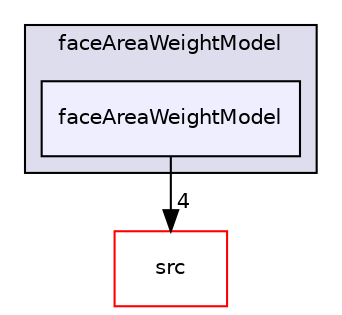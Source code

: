 digraph "applications/utilities/mesh/generation/foamyMesh/conformalVoronoiMesh/faceAreaWeightModel/faceAreaWeightModel" {
  bgcolor=transparent;
  compound=true
  node [ fontsize="10", fontname="Helvetica"];
  edge [ labelfontsize="10", labelfontname="Helvetica"];
  subgraph clusterdir_d9ce549976e20fb84d51fe6d9a6d993a {
    graph [ bgcolor="#ddddee", pencolor="black", label="faceAreaWeightModel" fontname="Helvetica", fontsize="10", URL="dir_d9ce549976e20fb84d51fe6d9a6d993a.html"]
  dir_4e5b9063b247b12e10130e95cd44fe00 [shape=box, label="faceAreaWeightModel", style="filled", fillcolor="#eeeeff", pencolor="black", URL="dir_4e5b9063b247b12e10130e95cd44fe00.html"];
  }
  dir_68267d1309a1af8e8297ef4c3efbcdba [shape=box label="src" color="red" URL="dir_68267d1309a1af8e8297ef4c3efbcdba.html"];
  dir_4e5b9063b247b12e10130e95cd44fe00->dir_68267d1309a1af8e8297ef4c3efbcdba [headlabel="4", labeldistance=1.5 headhref="dir_000548_000736.html"];
}
